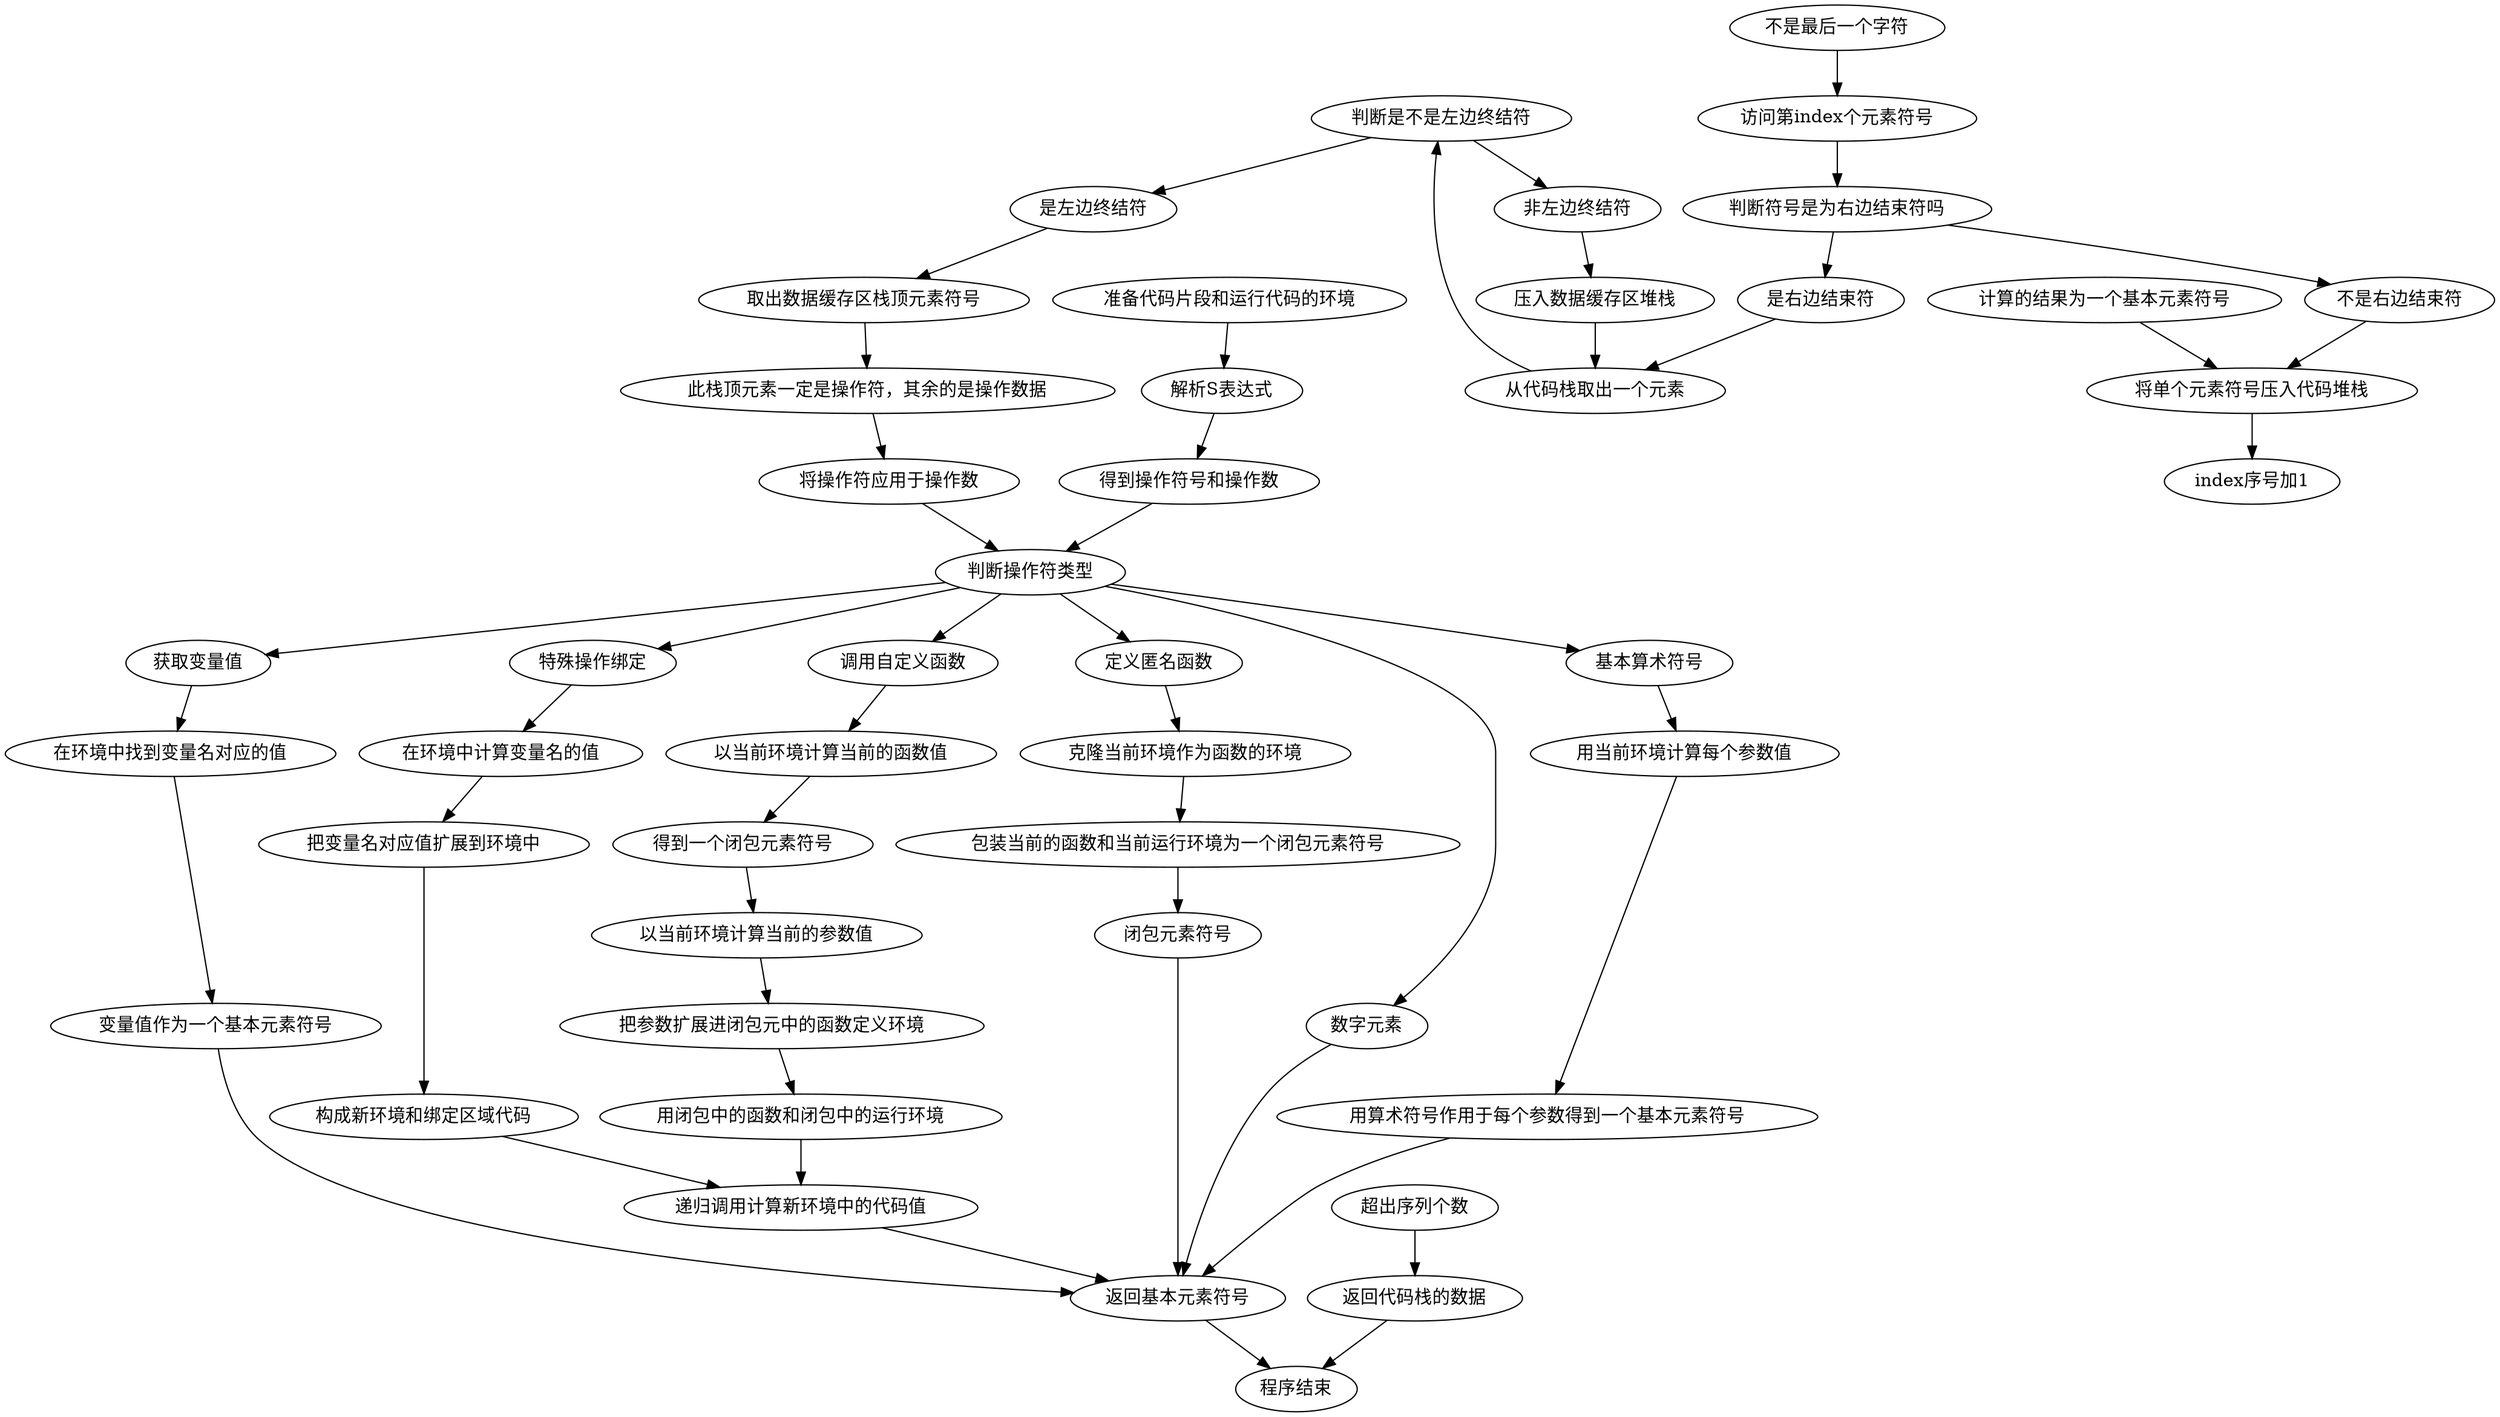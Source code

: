 digraph graphname {

    准备代码片段和运行代码的环境 -> 解析S表达式
    解析S表达式 ->得到操作符号和操作数-> 判断操作符类型  
    访问第index个元素符号 -> 判断符号是为右边结束符吗
    判断符号是为右边结束符吗 -> 不是右边结束符
    判断符号是为右边结束符吗 -> 是右边结束符
    不是右边结束符 -> 将单个元素符号压入代码堆栈 -> index序号加1


    不是最后一个字符 -> 访问第index个元素符号
    是右边结束符-> 从代码栈取出一个元素
    从代码栈取出一个元素 -> 判断是不是左边终结符
    判断是不是左边终结符 -> 是左边终结符
    判断是不是左边终结符 -> 非左边终结符
    是左边终结符 -> 取出数据缓存区栈顶元素符号 ->此栈顶元素一定是操作符，其余的是操作数据
    此栈顶元素一定是操作符，其余的是操作数据 -> 将操作符应用于操作数
    非左边终结符 -> 压入数据缓存区堆栈
    计算的结果为一个基本元素符号 -> 将单个元素符号压入代码堆栈
    压入数据缓存区堆栈 -> 从代码栈取出一个元素
    超出序列个数 -> 返回代码栈的数据 -> 程序结束
    将操作符应用于操作数 -> 判断操作符类型 
    判断操作符类型 -> 基本算术符号 -> 用当前环境计算每个参数值 ->用算术符号作用于每个参数得到一个基本元素符号->返回基本元素符号
    判断操作符类型 -> 获取变量值 -> 在环境中找到变量名对应的值 -> 变量值作为一个基本元素符号->返回基本元素符号
    判断操作符类型 -> 特殊操作绑定 -> 在环境中计算变量名的值-> 把变量名对应值扩展到环境中 -> 构成新环境和绑定区域代码
    构成新环境和绑定区域代码 -> 递归调用计算新环境中的代码值 -> 返回基本元素符号
    判断操作符类型 -> 定义匿名函数 -> 克隆当前环境作为函数的环境-> 包装当前的函数和当前运行环境为一个闭包元素符号 -> 闭包元素符号-> 返回基本元素符号
    判断操作符类型 -> 调用自定义函数 ->以当前环境计算当前的函数值->得到一个闭包元素符号 -> 以当前环境计算当前的参数值    
    以当前环境计算当前的参数值 -> 把参数扩展进闭包元中的函数定义环境 ->用闭包中的函数和闭包中的运行环境->递归调用计算新环境中的代码值
    判断操作符类型 -> 数字元素 ->返回基本元素符号
    返回基本元素符号 -> 程序结束
   
}
